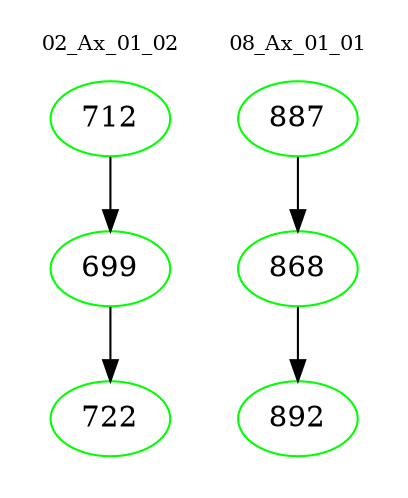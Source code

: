 digraph{
subgraph cluster_0 {
color = white
label = "02_Ax_01_02";
fontsize=10;
T0_712 [label="712", color="green"]
T0_712 -> T0_699 [color="black"]
T0_699 [label="699", color="green"]
T0_699 -> T0_722 [color="black"]
T0_722 [label="722", color="green"]
}
subgraph cluster_1 {
color = white
label = "08_Ax_01_01";
fontsize=10;
T1_887 [label="887", color="green"]
T1_887 -> T1_868 [color="black"]
T1_868 [label="868", color="green"]
T1_868 -> T1_892 [color="black"]
T1_892 [label="892", color="green"]
}
}
